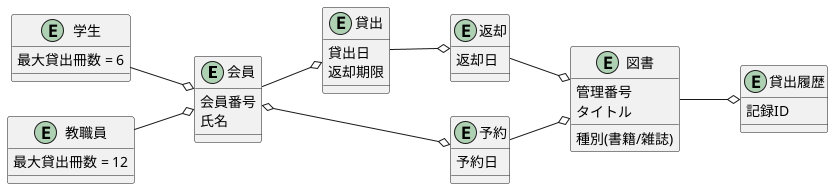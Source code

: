 @startuml
 
left to right direction
entity 会員 {
    会員番号
    氏名
}
 
entity 学生 {
    最大貸出冊数 = 6
}
 
entity 教職員 {
    最大貸出冊数 = 12
}
 
 
entity 図書 {
  管理番号
  タイトル
  種別(書籍/雑誌)
}
 
entity 貸出 {
  貸出日
  返却期限
}
 
entity 返却 {
  返却日
}
entity 予約 {
  予約日
}
entity 貸出履歴 {
  記録ID
}
 
学生 --o 会員
教職員 --o 会員
 
会員 --o 貸出
会員 o--o 予約
 
貸出 --o 返却
返却 --o 図書
予約 --o 図書
 
図書 --o 貸出履歴
 
 
@enduml
 